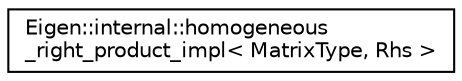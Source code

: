 digraph "Graphical Class Hierarchy"
{
  edge [fontname="Helvetica",fontsize="10",labelfontname="Helvetica",labelfontsize="10"];
  node [fontname="Helvetica",fontsize="10",shape=record];
  rankdir="LR";
  Node1 [label="Eigen::internal::homogeneous\l_right_product_impl\< MatrixType, Rhs \>",height=0.2,width=0.4,color="black", fillcolor="white", style="filled",URL="$struct_eigen_1_1internal_1_1homogeneous__right__product__impl.html"];
}
